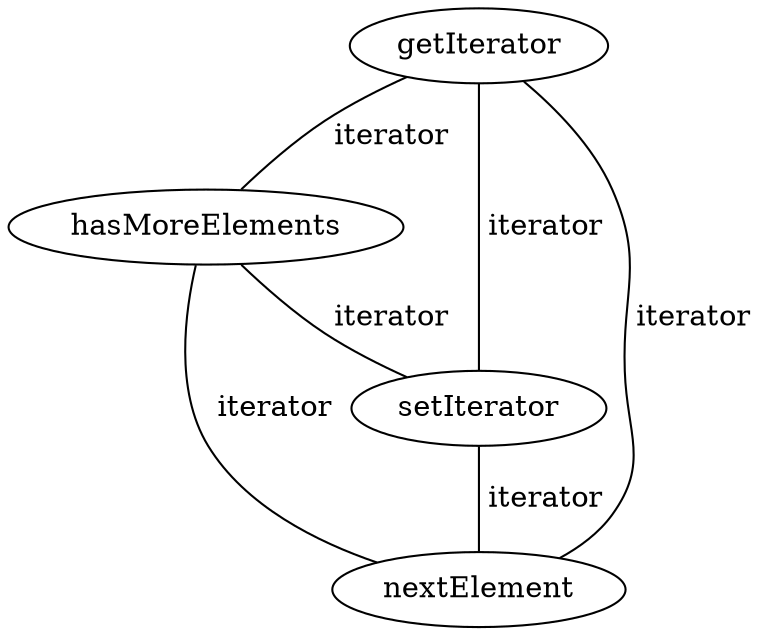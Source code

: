 digraph G {
getIterator;
hasMoreElements;
setIterator;
nextElement;
getIterator -> hasMoreElements [label=" iterator", dir=none];
getIterator -> setIterator [label=" iterator", dir=none];
getIterator -> nextElement [label=" iterator", dir=none];
hasMoreElements -> setIterator [label=" iterator", dir=none];
hasMoreElements -> nextElement [label=" iterator", dir=none];
setIterator -> nextElement [label=" iterator", dir=none];
}